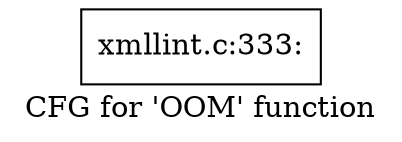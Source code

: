 digraph "CFG for 'OOM' function" {
	label="CFG for 'OOM' function";

	Node0x556d1b3d32b0 [shape=record,label="{xmllint.c:333:}"];
}
